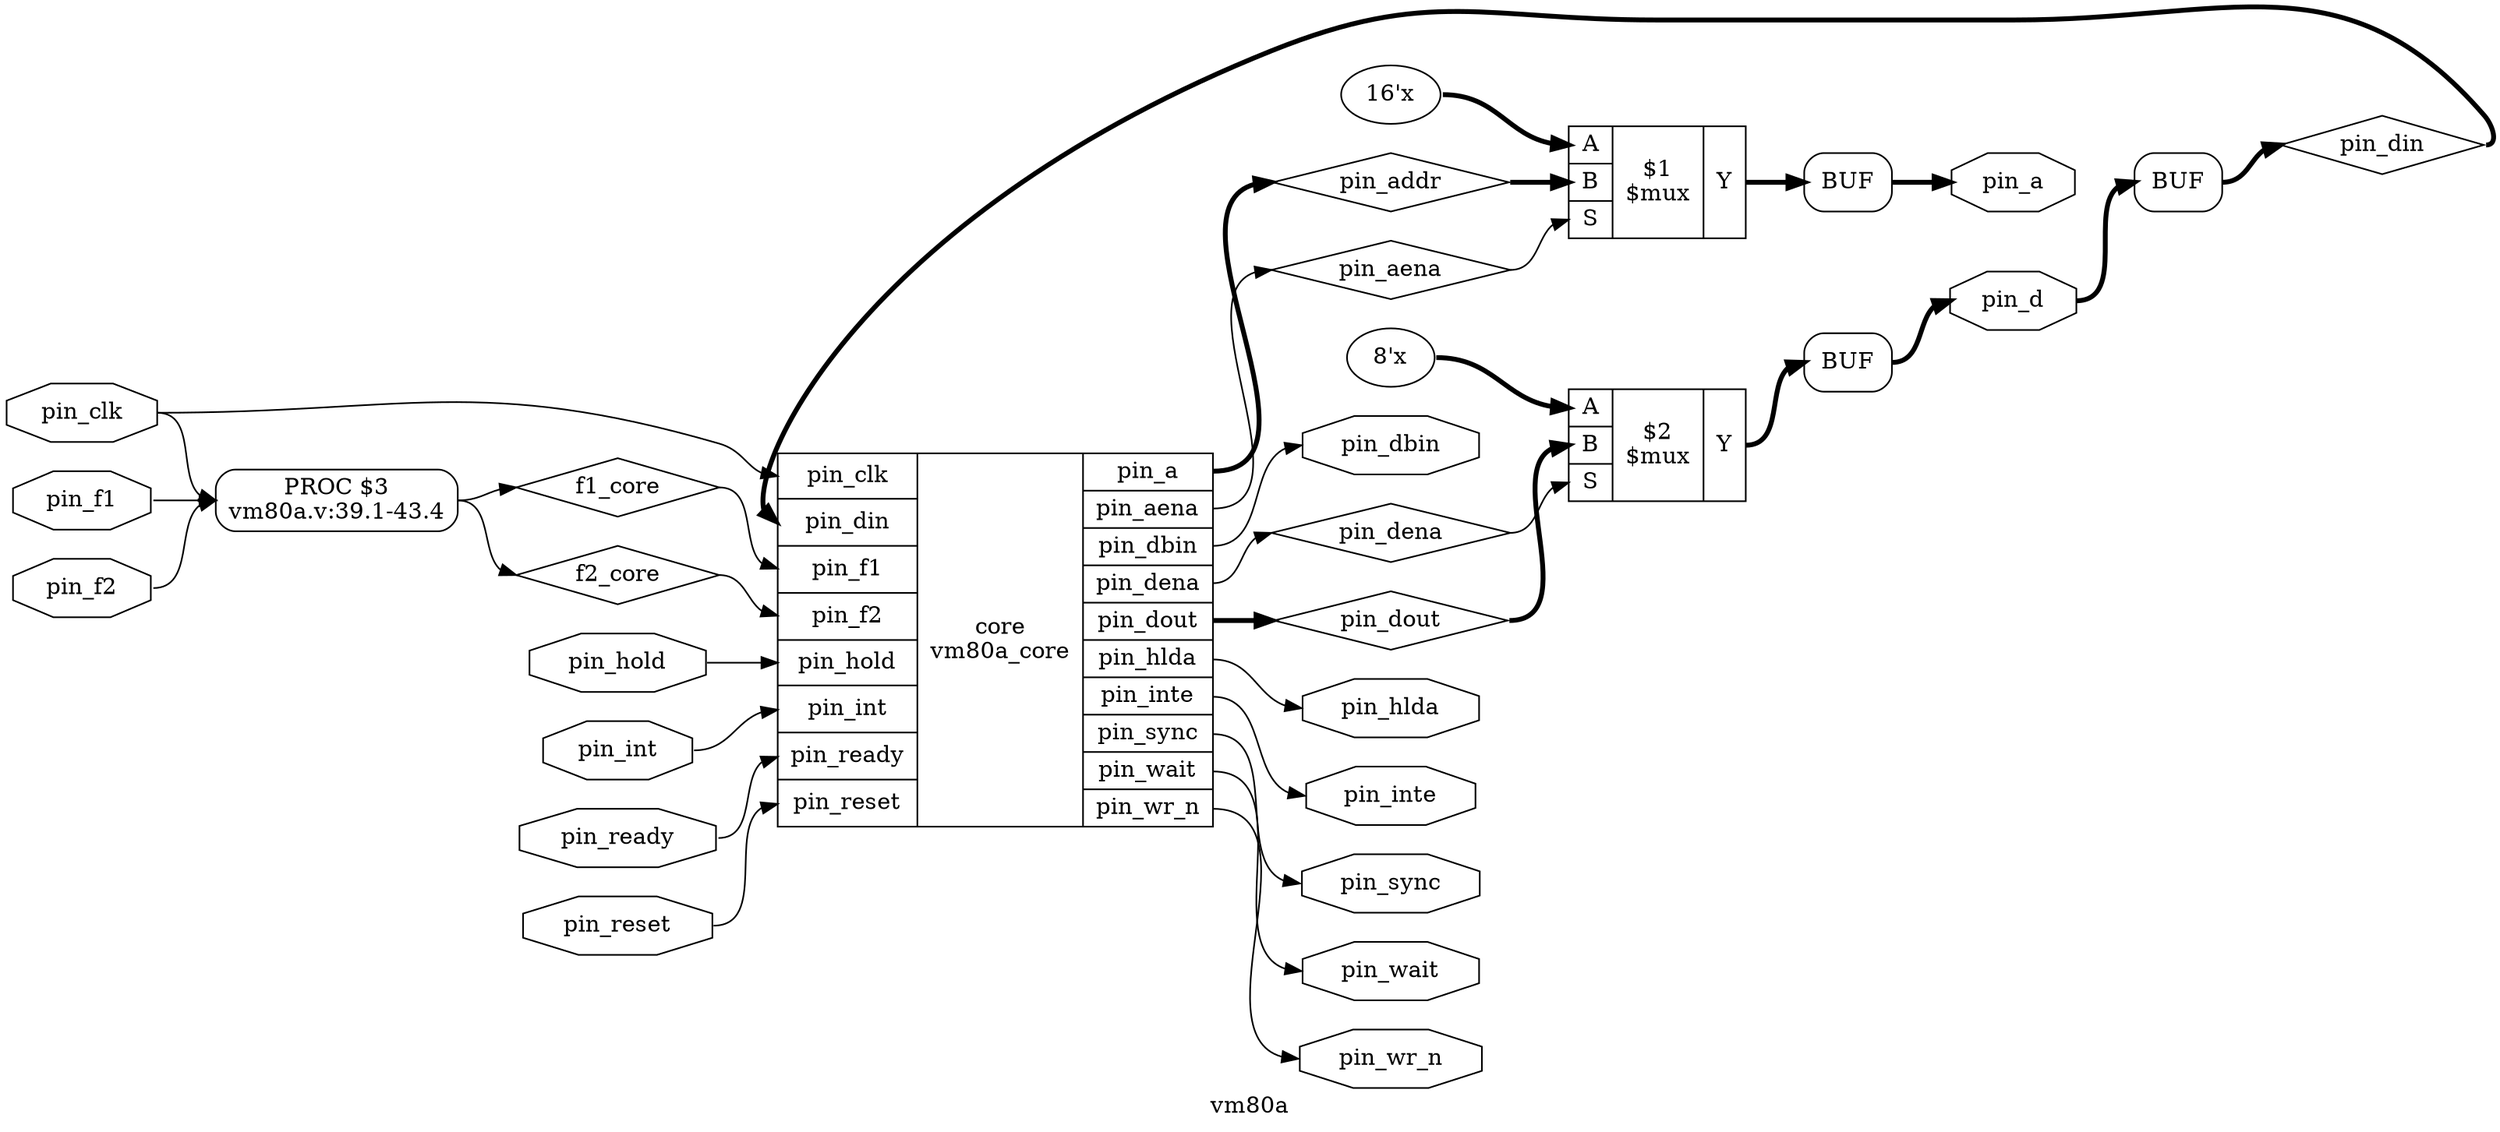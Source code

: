 digraph "vm80a" {
label="vm80a";
rankdir="LR";
remincross=true;
n5 [ shape=diamond, label="f2_core", color="black", fontcolor="black" ];
n6 [ shape=diamond, label="f1_core", color="black", fontcolor="black" ];
n7 [ shape=diamond, label="pin_addr", color="black", fontcolor="black" ];
n8 [ shape=diamond, label="pin_dout", color="black", fontcolor="black" ];
n9 [ shape=diamond, label="pin_din", color="black", fontcolor="black" ];
n10 [ shape=diamond, label="pin_dena", color="black", fontcolor="black" ];
n11 [ shape=diamond, label="pin_aena", color="black", fontcolor="black" ];
n12 [ shape=octagon, label="pin_wr_n", color="black", fontcolor="black" ];
n13 [ shape=octagon, label="pin_dbin", color="black", fontcolor="black" ];
n14 [ shape=octagon, label="pin_sync", color="black", fontcolor="black" ];
n15 [ shape=octagon, label="pin_inte", color="black", fontcolor="black" ];
n16 [ shape=octagon, label="pin_int", color="black", fontcolor="black" ];
n17 [ shape=octagon, label="pin_wait", color="black", fontcolor="black" ];
n18 [ shape=octagon, label="pin_ready", color="black", fontcolor="black" ];
n19 [ shape=octagon, label="pin_hlda", color="black", fontcolor="black" ];
n20 [ shape=octagon, label="pin_hold", color="black", fontcolor="black" ];
n21 [ shape=octagon, label="pin_d", color="black", fontcolor="black" ];
n22 [ shape=octagon, label="pin_a", color="black", fontcolor="black" ];
n23 [ shape=octagon, label="pin_reset", color="black", fontcolor="black" ];
n24 [ shape=octagon, label="pin_f2", color="black", fontcolor="black" ];
n25 [ shape=octagon, label="pin_f1", color="black", fontcolor="black" ];
n26 [ shape=octagon, label="pin_clk", color="black", fontcolor="black" ];
c27 [ shape=record, label="{{<p26> pin_clk|<p9> pin_din|<p25> pin_f1|<p24> pin_f2|<p20> pin_hold|<p16> pin_int|<p18> pin_ready|<p23> pin_reset}|core\nvm80a_core|{<p22> pin_a|<p11> pin_aena|<p13> pin_dbin|<p10> pin_dena|<p8> pin_dout|<p19> pin_hlda|<p15> pin_inte|<p14> pin_sync|<p17> pin_wait|<p12> pin_wr_n}}" ];
v0 [ label="8'x" ];
c32 [ shape=record, label="{{<p28> A|<p29> B|<p30> S}|$2\n$mux|{<p31> Y}}" ];
v1 [ label="16'x" ];
c33 [ shape=record, label="{{<p28> A|<p29> B|<p30> S}|$1\n$mux|{<p31> Y}}" ];
p2 [shape=box, style=rounded, label="PROC $3\nvm80a.v:39.1-43.4"];
x3 [shape=box, style=rounded, label="BUF"];
x4 [shape=box, style=rounded, label="BUF"];
x5 [shape=box, style=rounded, label="BUF"];
c27:p10:e -> n10:w [color="black", label=""];
n10:e -> c32:p30:w [color="black", label=""];
c27:p11:e -> n11:w [color="black", label=""];
n11:e -> c33:p30:w [color="black", label=""];
c27:p12:e -> n12:w [color="black", label=""];
c27:p13:e -> n13:w [color="black", label=""];
c27:p14:e -> n14:w [color="black", label=""];
c27:p15:e -> n15:w [color="black", label=""];
n16:e -> c27:p16:w [color="black", label=""];
c27:p17:e -> n17:w [color="black", label=""];
n18:e -> c27:p18:w [color="black", label=""];
c27:p19:e -> n19:w [color="black", label=""];
n20:e -> c27:p20:w [color="black", label=""];
x4:e:e -> n21:w [color="black", style="setlinewidth(3)", label=""];
n21:e -> x5:w:w [color="black", style="setlinewidth(3)", label=""];
x3:e:e -> n22:w [color="black", style="setlinewidth(3)", label=""];
n23:e -> c27:p23:w [color="black", label=""];
n24:e -> p2:w [color="black", label=""];
n25:e -> p2:w [color="black", label=""];
n26:e -> c27:p26:w [color="black", label=""];
n26:e -> p2:w [color="black", label=""];
c32:p31:e -> x4:w:w [color="black", style="setlinewidth(3)", label=""];
c33:p31:e -> x3:w:w [color="black", style="setlinewidth(3)", label=""];
p2:e -> n5:w [color="black", label=""];
n5:e -> c27:p24:w [color="black", label=""];
p2:e -> n6:w [color="black", label=""];
n6:e -> c27:p25:w [color="black", label=""];
c27:p22:e -> n7:w [color="black", style="setlinewidth(3)", label=""];
n7:e -> c33:p29:w [color="black", style="setlinewidth(3)", label=""];
c27:p8:e -> n8:w [color="black", style="setlinewidth(3)", label=""];
n8:e -> c32:p29:w [color="black", style="setlinewidth(3)", label=""];
x5:e:e -> n9:w [color="black", style="setlinewidth(3)", label=""];
n9:e -> c27:p9:w [color="black", style="setlinewidth(3)", label=""];
v0:e -> c32:p28:w [color="black", style="setlinewidth(3)", label=""];
v1:e -> c33:p28:w [color="black", style="setlinewidth(3)", label=""];
}
